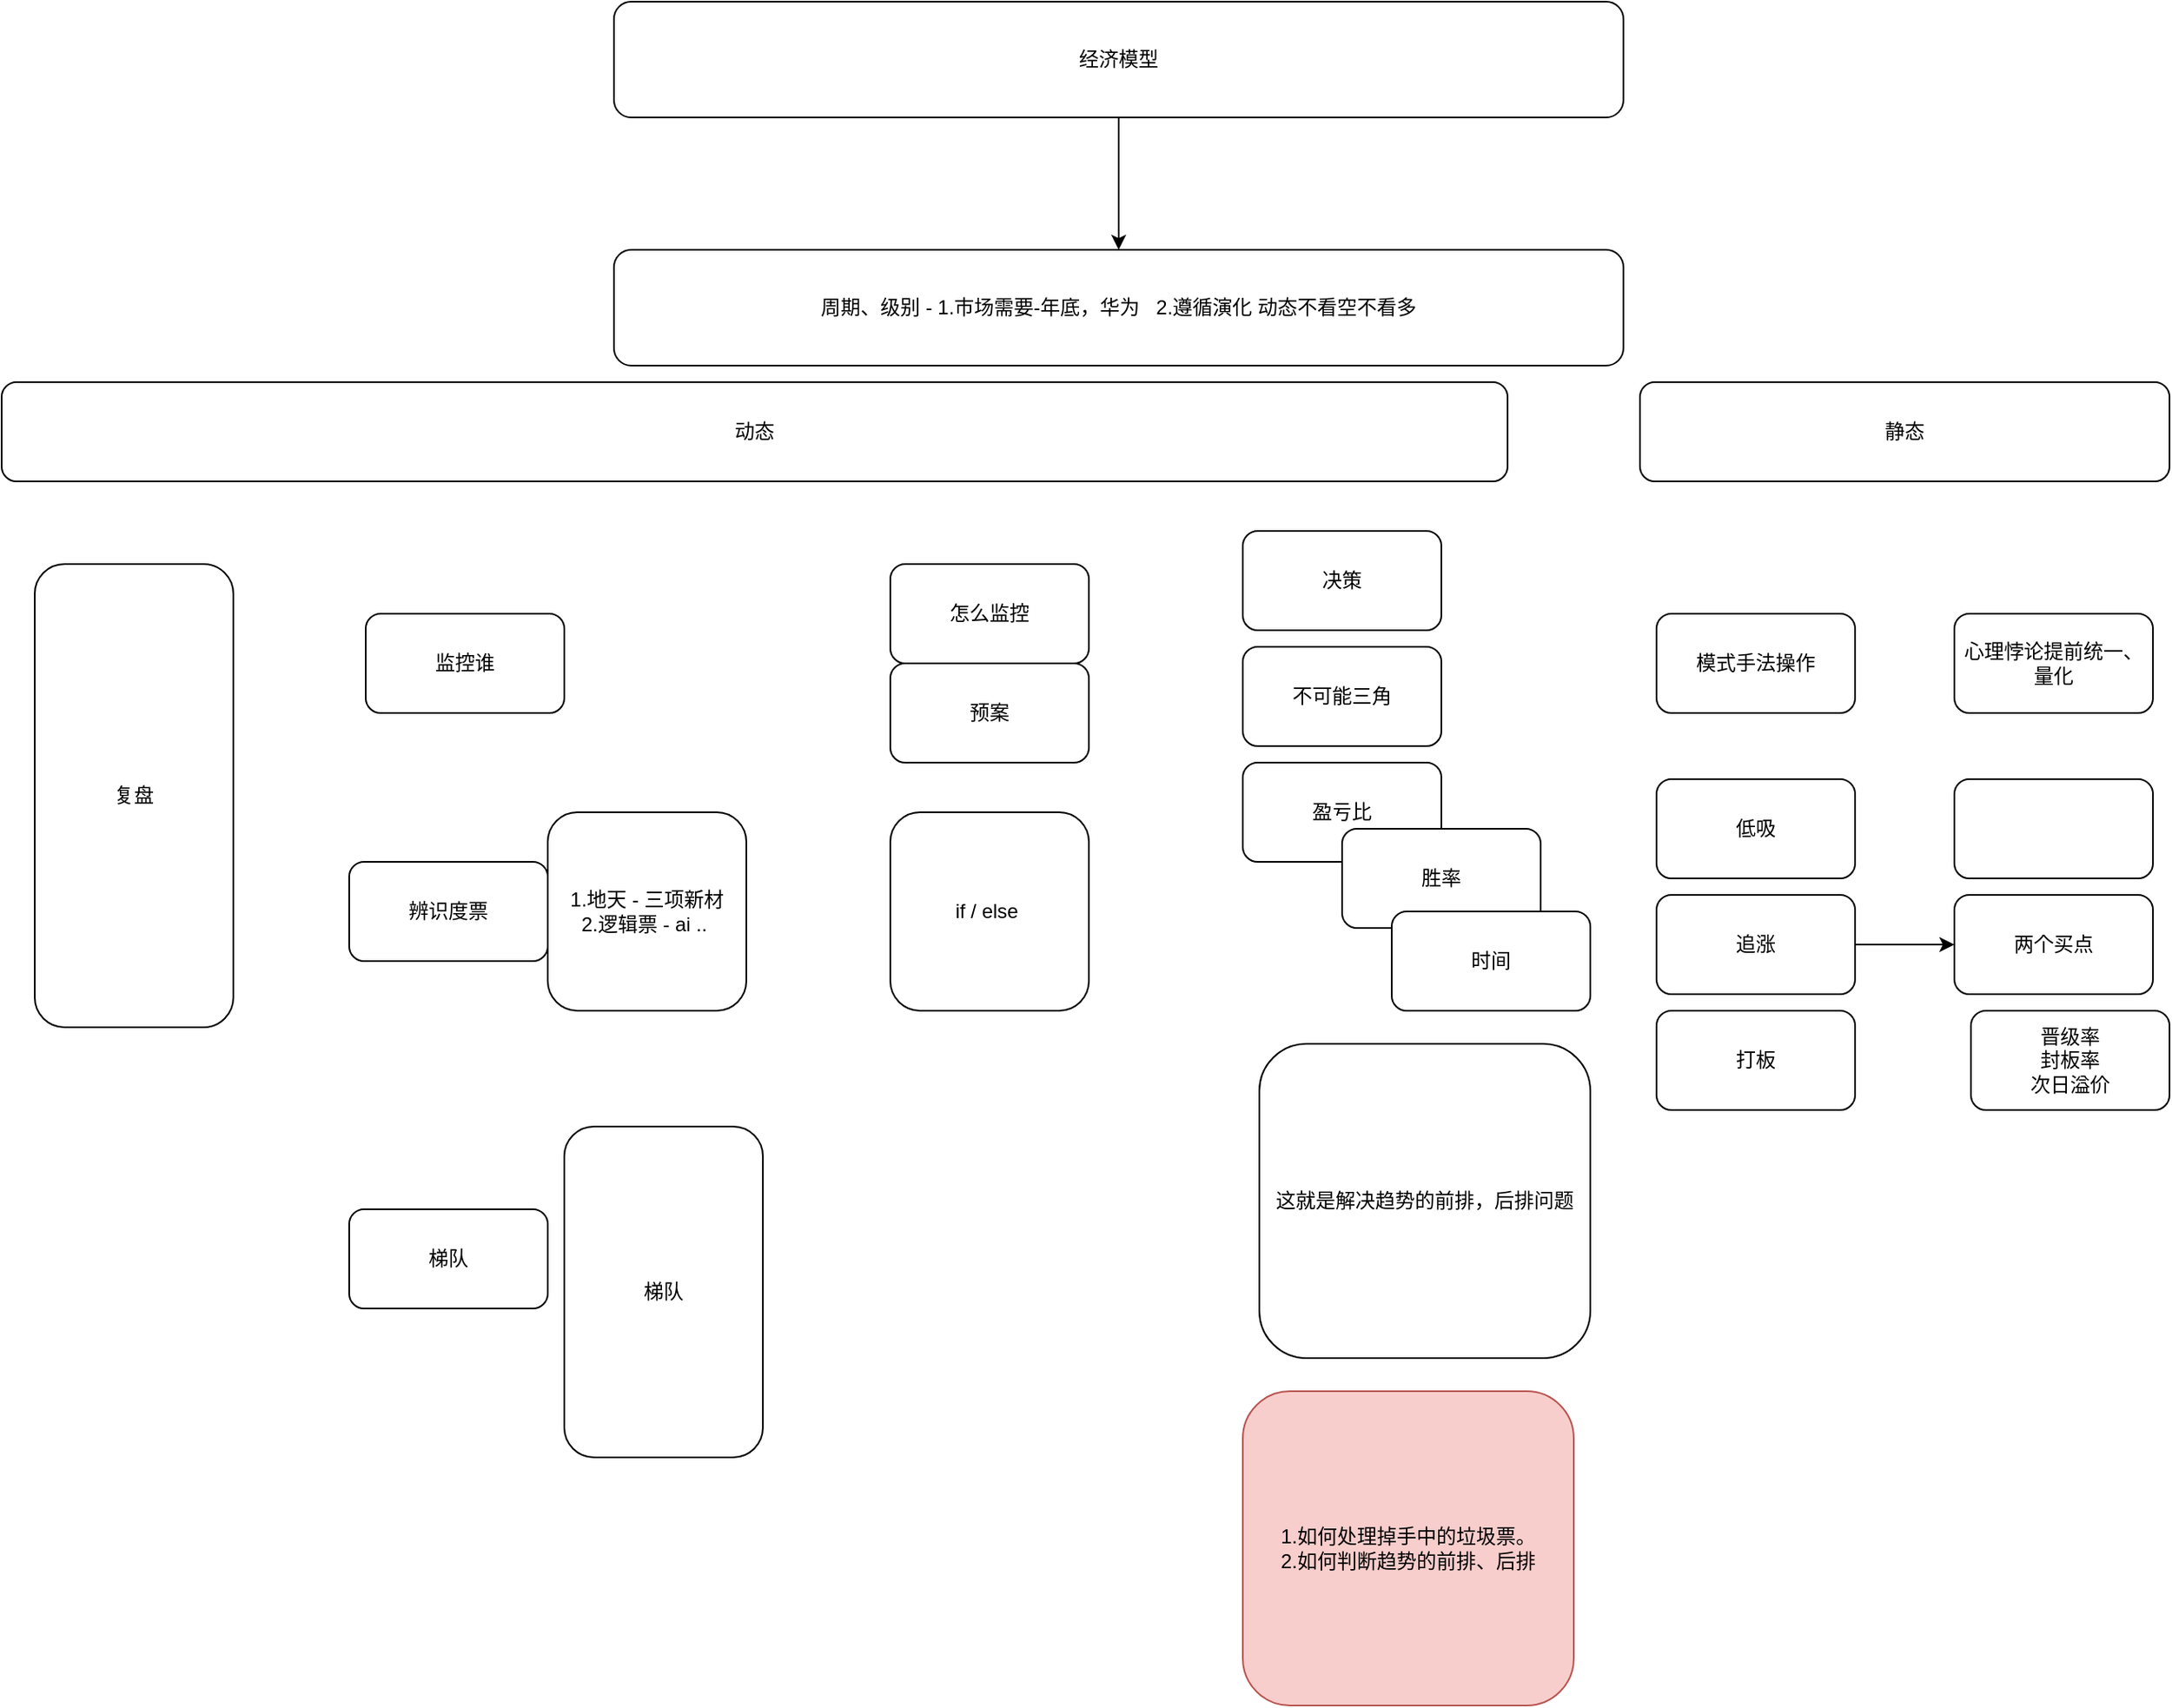 <mxfile version="24.2.3" type="github">
  <diagram name="第 1 页" id="cFIGKGqqaDF6kSXo0E1u">
    <mxGraphModel dx="1588" dy="1961" grid="1" gridSize="10" guides="1" tooltips="1" connect="1" arrows="1" fold="1" page="1" pageScale="1" pageWidth="827" pageHeight="1169" math="0" shadow="0">
      <root>
        <mxCell id="0" />
        <mxCell id="1" parent="0" />
        <mxCell id="xZaFet4aV3dl0UE3ZgOh-1" value="复盘" style="rounded=1;whiteSpace=wrap;html=1;" vertex="1" parent="1">
          <mxGeometry x="190" y="-30" width="120" height="280" as="geometry" />
        </mxCell>
        <mxCell id="xZaFet4aV3dl0UE3ZgOh-2" value="辨识度票" style="rounded=1;whiteSpace=wrap;html=1;" vertex="1" parent="1">
          <mxGeometry x="380" y="150" width="120" height="60" as="geometry" />
        </mxCell>
        <mxCell id="xZaFet4aV3dl0UE3ZgOh-3" value="梯队" style="rounded=1;whiteSpace=wrap;html=1;" vertex="1" parent="1">
          <mxGeometry x="380" y="360" width="120" height="60" as="geometry" />
        </mxCell>
        <mxCell id="xZaFet4aV3dl0UE3ZgOh-4" value="1.地天 - 三项新材&lt;div&gt;2.逻辑票 - ai ..&amp;nbsp;&lt;/div&gt;" style="rounded=1;whiteSpace=wrap;html=1;" vertex="1" parent="1">
          <mxGeometry x="500" y="120" width="120" height="120" as="geometry" />
        </mxCell>
        <mxCell id="xZaFet4aV3dl0UE3ZgOh-5" value="监控谁" style="rounded=1;whiteSpace=wrap;html=1;" vertex="1" parent="1">
          <mxGeometry x="390" width="120" height="60" as="geometry" />
        </mxCell>
        <mxCell id="xZaFet4aV3dl0UE3ZgOh-6" value="预案" style="rounded=1;whiteSpace=wrap;html=1;" vertex="1" parent="1">
          <mxGeometry x="707" y="30" width="120" height="60" as="geometry" />
        </mxCell>
        <mxCell id="xZaFet4aV3dl0UE3ZgOh-7" value="if / else&amp;nbsp;" style="rounded=1;whiteSpace=wrap;html=1;" vertex="1" parent="1">
          <mxGeometry x="707" y="120" width="120" height="120" as="geometry" />
        </mxCell>
        <mxCell id="xZaFet4aV3dl0UE3ZgOh-10" value="不可能三角" style="rounded=1;whiteSpace=wrap;html=1;" vertex="1" parent="1">
          <mxGeometry x="920" y="20" width="120" height="60" as="geometry" />
        </mxCell>
        <mxCell id="xZaFet4aV3dl0UE3ZgOh-11" value="模式手法操作" style="rounded=1;whiteSpace=wrap;html=1;" vertex="1" parent="1">
          <mxGeometry x="1170" width="120" height="60" as="geometry" />
        </mxCell>
        <mxCell id="xZaFet4aV3dl0UE3ZgOh-12" value="低吸" style="rounded=1;whiteSpace=wrap;html=1;" vertex="1" parent="1">
          <mxGeometry x="1170" y="100" width="120" height="60" as="geometry" />
        </mxCell>
        <mxCell id="xZaFet4aV3dl0UE3ZgOh-16" value="" style="edgeStyle=orthogonalEdgeStyle;rounded=0;orthogonalLoop=1;jettySize=auto;html=1;" edge="1" parent="1" source="xZaFet4aV3dl0UE3ZgOh-13" target="xZaFet4aV3dl0UE3ZgOh-15">
          <mxGeometry relative="1" as="geometry" />
        </mxCell>
        <mxCell id="xZaFet4aV3dl0UE3ZgOh-13" value="追涨" style="rounded=1;whiteSpace=wrap;html=1;" vertex="1" parent="1">
          <mxGeometry x="1170" y="170" width="120" height="60" as="geometry" />
        </mxCell>
        <mxCell id="xZaFet4aV3dl0UE3ZgOh-14" value="打板" style="rounded=1;whiteSpace=wrap;html=1;" vertex="1" parent="1">
          <mxGeometry x="1170" y="240" width="120" height="60" as="geometry" />
        </mxCell>
        <mxCell id="xZaFet4aV3dl0UE3ZgOh-15" value="两个买点" style="rounded=1;whiteSpace=wrap;html=1;" vertex="1" parent="1">
          <mxGeometry x="1350" y="170" width="120" height="60" as="geometry" />
        </mxCell>
        <mxCell id="xZaFet4aV3dl0UE3ZgOh-17" value="" style="rounded=1;whiteSpace=wrap;html=1;" vertex="1" parent="1">
          <mxGeometry x="1350" y="100" width="120" height="60" as="geometry" />
        </mxCell>
        <mxCell id="xZaFet4aV3dl0UE3ZgOh-18" value="晋级率&lt;div&gt;封板率&lt;/div&gt;&lt;div&gt;次日溢价&lt;/div&gt;" style="rounded=1;whiteSpace=wrap;html=1;" vertex="1" parent="1">
          <mxGeometry x="1360" y="240" width="120" height="60" as="geometry" />
        </mxCell>
        <mxCell id="xZaFet4aV3dl0UE3ZgOh-19" value="盈亏比" style="rounded=1;whiteSpace=wrap;html=1;" vertex="1" parent="1">
          <mxGeometry x="920" y="90" width="120" height="60" as="geometry" />
        </mxCell>
        <mxCell id="xZaFet4aV3dl0UE3ZgOh-20" value="胜率" style="rounded=1;whiteSpace=wrap;html=1;" vertex="1" parent="1">
          <mxGeometry x="980" y="130" width="120" height="60" as="geometry" />
        </mxCell>
        <mxCell id="xZaFet4aV3dl0UE3ZgOh-21" value="时间" style="rounded=1;whiteSpace=wrap;html=1;" vertex="1" parent="1">
          <mxGeometry x="1010" y="180" width="120" height="60" as="geometry" />
        </mxCell>
        <mxCell id="xZaFet4aV3dl0UE3ZgOh-22" value="周期、级别 - 1.市场需要-年底，华为&amp;nbsp; &amp;nbsp;2.遵循演化&amp;nbsp;动态不看空不看多" style="rounded=1;whiteSpace=wrap;html=1;" vertex="1" parent="1">
          <mxGeometry x="540" y="-220" width="610" height="70" as="geometry" />
        </mxCell>
        <mxCell id="xZaFet4aV3dl0UE3ZgOh-23" value="梯队" style="rounded=1;whiteSpace=wrap;html=1;" vertex="1" parent="1">
          <mxGeometry x="510" y="310" width="120" height="200" as="geometry" />
        </mxCell>
        <mxCell id="xZaFet4aV3dl0UE3ZgOh-25" style="edgeStyle=orthogonalEdgeStyle;rounded=0;orthogonalLoop=1;jettySize=auto;html=1;exitX=0.5;exitY=1;exitDx=0;exitDy=0;entryX=0.5;entryY=0;entryDx=0;entryDy=0;" edge="1" parent="1" source="xZaFet4aV3dl0UE3ZgOh-24" target="xZaFet4aV3dl0UE3ZgOh-22">
          <mxGeometry relative="1" as="geometry" />
        </mxCell>
        <mxCell id="xZaFet4aV3dl0UE3ZgOh-24" value="经济模型" style="rounded=1;whiteSpace=wrap;html=1;" vertex="1" parent="1">
          <mxGeometry x="540" y="-370" width="610" height="70" as="geometry" />
        </mxCell>
        <mxCell id="xZaFet4aV3dl0UE3ZgOh-26" value="这就是解决趋势的前排，后排问题" style="rounded=1;whiteSpace=wrap;html=1;" vertex="1" parent="1">
          <mxGeometry x="930" y="260" width="200" height="190" as="geometry" />
        </mxCell>
        <mxCell id="xZaFet4aV3dl0UE3ZgOh-27" value="1.如何处理掉手中的垃圾票。&lt;div&gt;2.如何判断趋势的前排、后排&lt;/div&gt;" style="rounded=1;whiteSpace=wrap;html=1;fillColor=#f8cecc;strokeColor=#b85450;" vertex="1" parent="1">
          <mxGeometry x="920" y="470" width="200" height="190" as="geometry" />
        </mxCell>
        <mxCell id="xZaFet4aV3dl0UE3ZgOh-28" value="怎么监控" style="rounded=1;whiteSpace=wrap;html=1;" vertex="1" parent="1">
          <mxGeometry x="707" y="-30" width="120" height="60" as="geometry" />
        </mxCell>
        <mxCell id="xZaFet4aV3dl0UE3ZgOh-29" value="决策" style="rounded=1;whiteSpace=wrap;html=1;" vertex="1" parent="1">
          <mxGeometry x="920" y="-50" width="120" height="60" as="geometry" />
        </mxCell>
        <mxCell id="xZaFet4aV3dl0UE3ZgOh-30" value="静态" style="rounded=1;whiteSpace=wrap;html=1;" vertex="1" parent="1">
          <mxGeometry x="1160" y="-140" width="320" height="60" as="geometry" />
        </mxCell>
        <mxCell id="xZaFet4aV3dl0UE3ZgOh-31" value="动态" style="rounded=1;whiteSpace=wrap;html=1;" vertex="1" parent="1">
          <mxGeometry x="170" y="-140" width="910" height="60" as="geometry" />
        </mxCell>
        <mxCell id="xZaFet4aV3dl0UE3ZgOh-32" value="心理悖论提前统一、量化" style="rounded=1;whiteSpace=wrap;html=1;" vertex="1" parent="1">
          <mxGeometry x="1350" width="120" height="60" as="geometry" />
        </mxCell>
      </root>
    </mxGraphModel>
  </diagram>
</mxfile>
